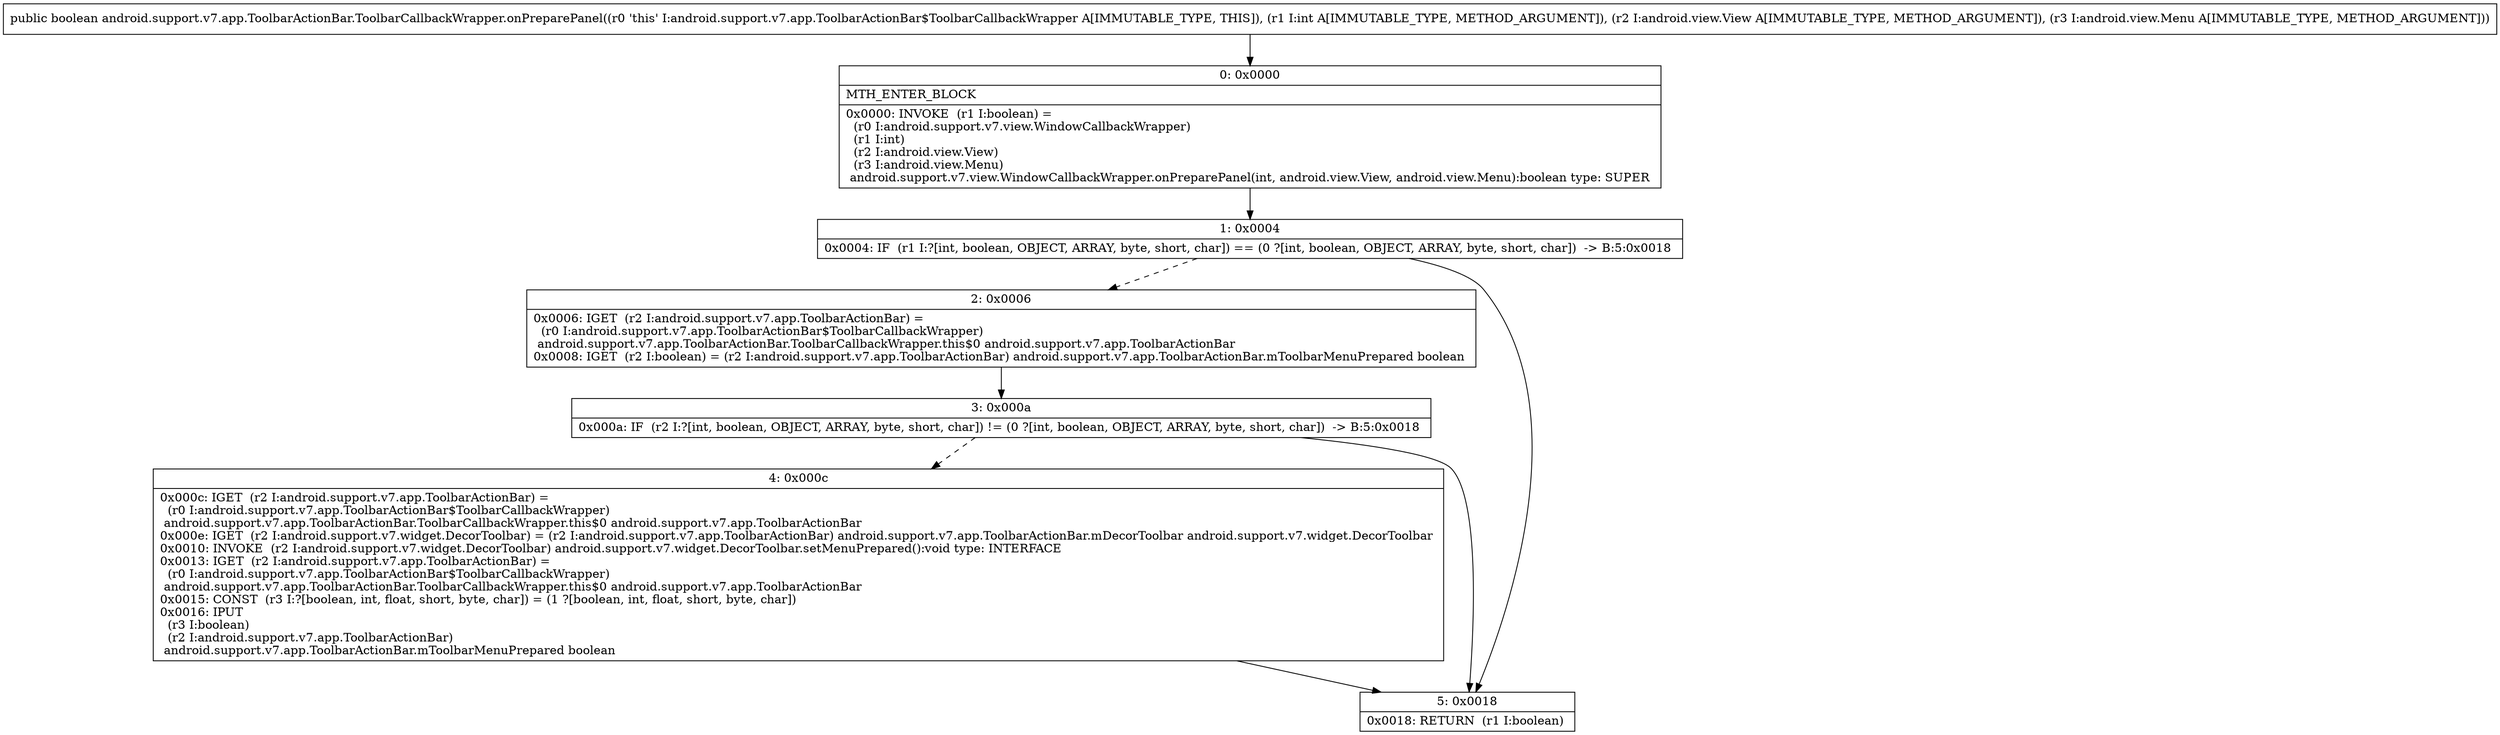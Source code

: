 digraph "CFG forandroid.support.v7.app.ToolbarActionBar.ToolbarCallbackWrapper.onPreparePanel(ILandroid\/view\/View;Landroid\/view\/Menu;)Z" {
Node_0 [shape=record,label="{0\:\ 0x0000|MTH_ENTER_BLOCK\l|0x0000: INVOKE  (r1 I:boolean) = \l  (r0 I:android.support.v7.view.WindowCallbackWrapper)\l  (r1 I:int)\l  (r2 I:android.view.View)\l  (r3 I:android.view.Menu)\l android.support.v7.view.WindowCallbackWrapper.onPreparePanel(int, android.view.View, android.view.Menu):boolean type: SUPER \l}"];
Node_1 [shape=record,label="{1\:\ 0x0004|0x0004: IF  (r1 I:?[int, boolean, OBJECT, ARRAY, byte, short, char]) == (0 ?[int, boolean, OBJECT, ARRAY, byte, short, char])  \-\> B:5:0x0018 \l}"];
Node_2 [shape=record,label="{2\:\ 0x0006|0x0006: IGET  (r2 I:android.support.v7.app.ToolbarActionBar) = \l  (r0 I:android.support.v7.app.ToolbarActionBar$ToolbarCallbackWrapper)\l android.support.v7.app.ToolbarActionBar.ToolbarCallbackWrapper.this$0 android.support.v7.app.ToolbarActionBar \l0x0008: IGET  (r2 I:boolean) = (r2 I:android.support.v7.app.ToolbarActionBar) android.support.v7.app.ToolbarActionBar.mToolbarMenuPrepared boolean \l}"];
Node_3 [shape=record,label="{3\:\ 0x000a|0x000a: IF  (r2 I:?[int, boolean, OBJECT, ARRAY, byte, short, char]) != (0 ?[int, boolean, OBJECT, ARRAY, byte, short, char])  \-\> B:5:0x0018 \l}"];
Node_4 [shape=record,label="{4\:\ 0x000c|0x000c: IGET  (r2 I:android.support.v7.app.ToolbarActionBar) = \l  (r0 I:android.support.v7.app.ToolbarActionBar$ToolbarCallbackWrapper)\l android.support.v7.app.ToolbarActionBar.ToolbarCallbackWrapper.this$0 android.support.v7.app.ToolbarActionBar \l0x000e: IGET  (r2 I:android.support.v7.widget.DecorToolbar) = (r2 I:android.support.v7.app.ToolbarActionBar) android.support.v7.app.ToolbarActionBar.mDecorToolbar android.support.v7.widget.DecorToolbar \l0x0010: INVOKE  (r2 I:android.support.v7.widget.DecorToolbar) android.support.v7.widget.DecorToolbar.setMenuPrepared():void type: INTERFACE \l0x0013: IGET  (r2 I:android.support.v7.app.ToolbarActionBar) = \l  (r0 I:android.support.v7.app.ToolbarActionBar$ToolbarCallbackWrapper)\l android.support.v7.app.ToolbarActionBar.ToolbarCallbackWrapper.this$0 android.support.v7.app.ToolbarActionBar \l0x0015: CONST  (r3 I:?[boolean, int, float, short, byte, char]) = (1 ?[boolean, int, float, short, byte, char]) \l0x0016: IPUT  \l  (r3 I:boolean)\l  (r2 I:android.support.v7.app.ToolbarActionBar)\l android.support.v7.app.ToolbarActionBar.mToolbarMenuPrepared boolean \l}"];
Node_5 [shape=record,label="{5\:\ 0x0018|0x0018: RETURN  (r1 I:boolean) \l}"];
MethodNode[shape=record,label="{public boolean android.support.v7.app.ToolbarActionBar.ToolbarCallbackWrapper.onPreparePanel((r0 'this' I:android.support.v7.app.ToolbarActionBar$ToolbarCallbackWrapper A[IMMUTABLE_TYPE, THIS]), (r1 I:int A[IMMUTABLE_TYPE, METHOD_ARGUMENT]), (r2 I:android.view.View A[IMMUTABLE_TYPE, METHOD_ARGUMENT]), (r3 I:android.view.Menu A[IMMUTABLE_TYPE, METHOD_ARGUMENT])) }"];
MethodNode -> Node_0;
Node_0 -> Node_1;
Node_1 -> Node_2[style=dashed];
Node_1 -> Node_5;
Node_2 -> Node_3;
Node_3 -> Node_4[style=dashed];
Node_3 -> Node_5;
Node_4 -> Node_5;
}

